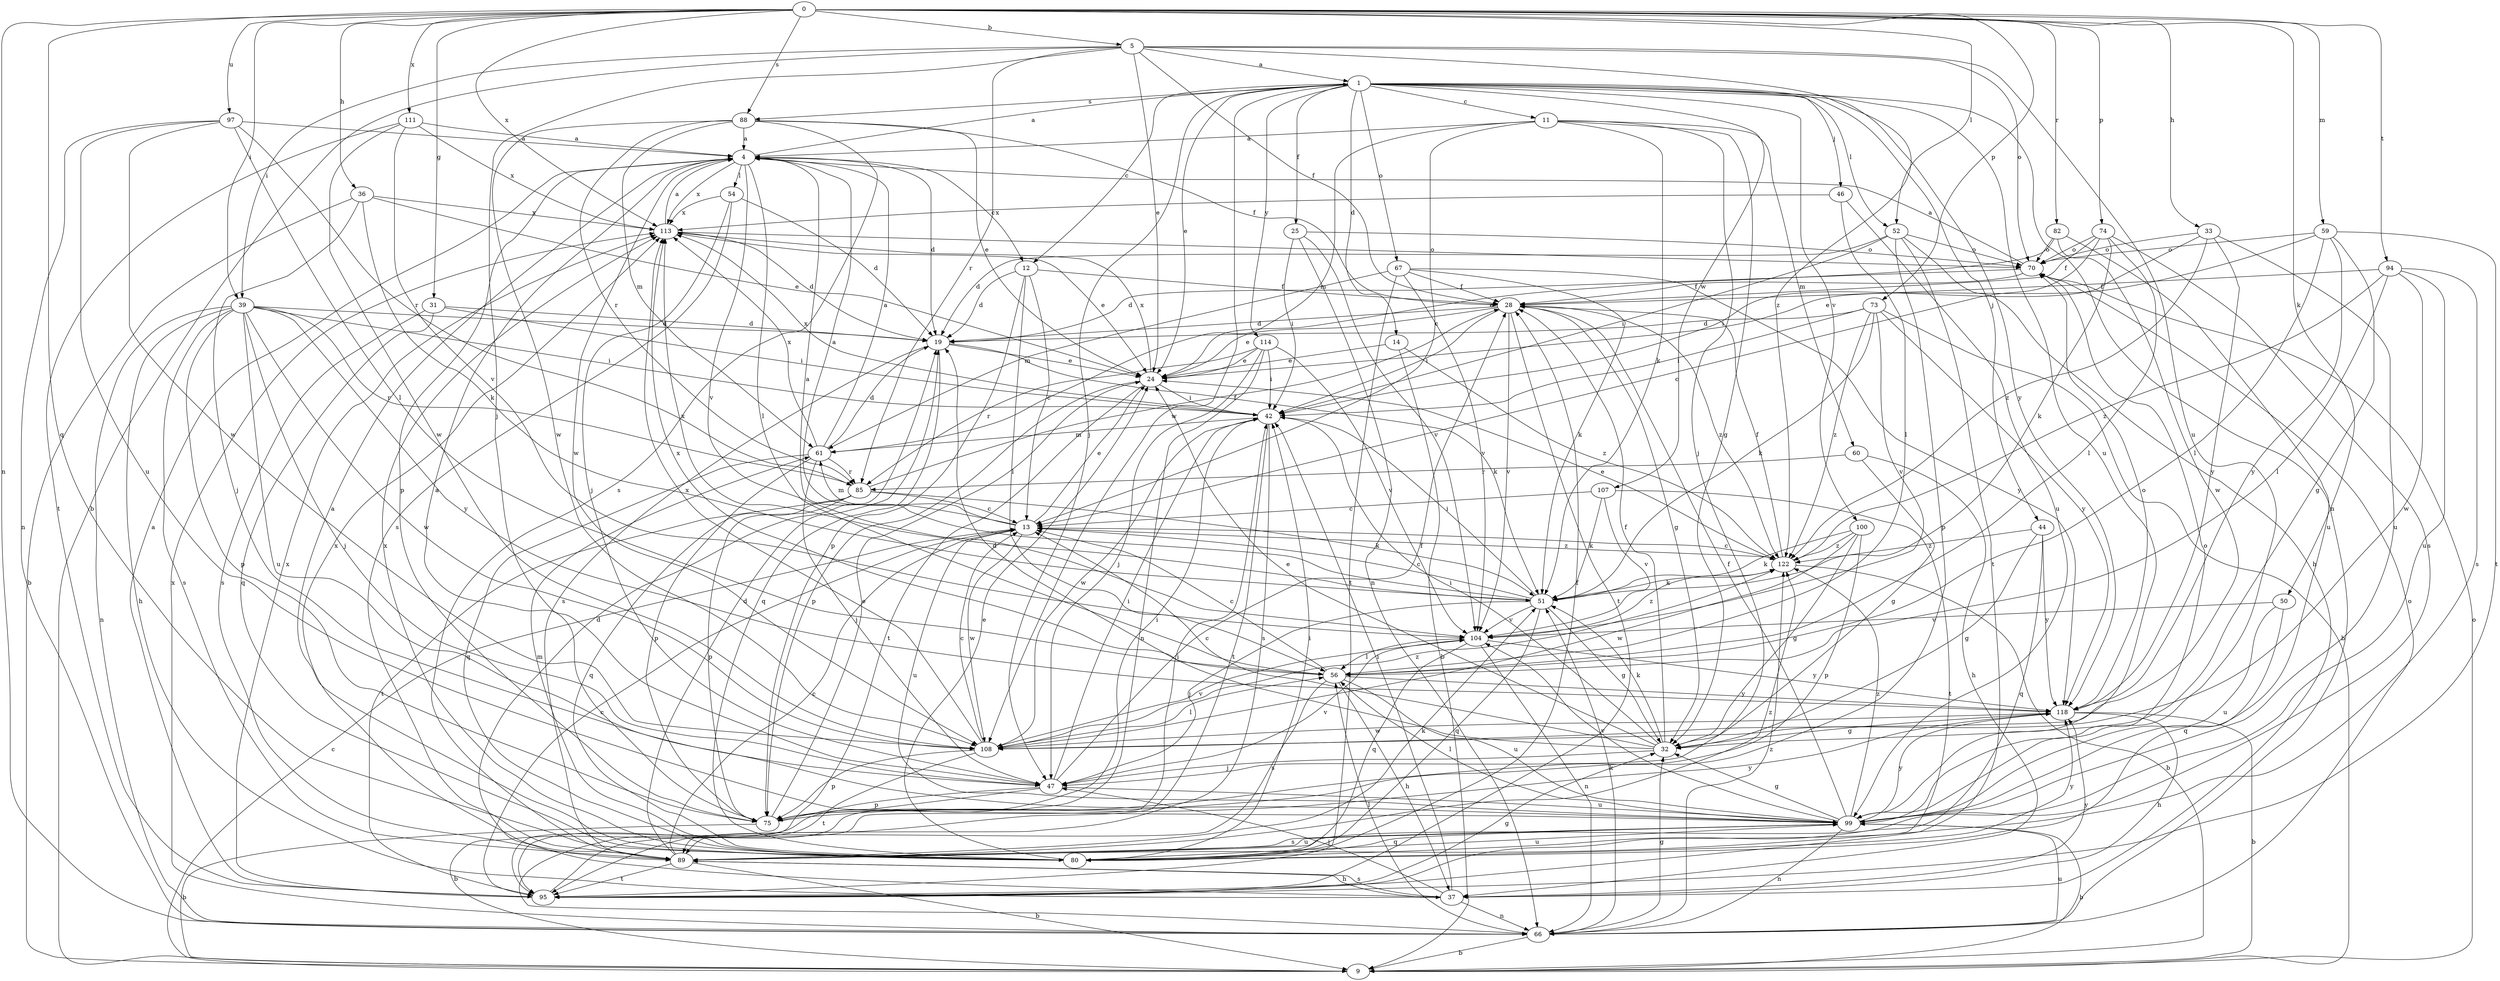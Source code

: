 strict digraph  {
0;
1;
4;
5;
9;
11;
12;
13;
14;
19;
24;
25;
28;
31;
32;
33;
36;
37;
39;
42;
44;
46;
47;
50;
51;
52;
54;
56;
59;
60;
61;
66;
67;
70;
73;
74;
75;
80;
82;
85;
88;
89;
94;
95;
97;
99;
100;
104;
107;
108;
111;
113;
114;
118;
122;
0 -> 5  [label=b];
0 -> 31  [label=g];
0 -> 33  [label=h];
0 -> 36  [label=h];
0 -> 39  [label=i];
0 -> 50  [label=k];
0 -> 52  [label=l];
0 -> 59  [label=m];
0 -> 66  [label=n];
0 -> 73  [label=p];
0 -> 74  [label=p];
0 -> 80  [label=q];
0 -> 82  [label=r];
0 -> 88  [label=s];
0 -> 94  [label=t];
0 -> 97  [label=u];
0 -> 111  [label=x];
0 -> 113  [label=x];
1 -> 11  [label=c];
1 -> 12  [label=c];
1 -> 14  [label=d];
1 -> 24  [label=e];
1 -> 25  [label=f];
1 -> 44  [label=j];
1 -> 46  [label=j];
1 -> 47  [label=j];
1 -> 52  [label=l];
1 -> 66  [label=n];
1 -> 67  [label=o];
1 -> 88  [label=s];
1 -> 99  [label=u];
1 -> 100  [label=v];
1 -> 107  [label=w];
1 -> 108  [label=w];
1 -> 114  [label=y];
1 -> 118  [label=y];
4 -> 1  [label=a];
4 -> 12  [label=c];
4 -> 19  [label=d];
4 -> 54  [label=l];
4 -> 56  [label=l];
4 -> 75  [label=p];
4 -> 104  [label=v];
4 -> 108  [label=w];
4 -> 113  [label=x];
5 -> 1  [label=a];
5 -> 9  [label=b];
5 -> 24  [label=e];
5 -> 28  [label=f];
5 -> 39  [label=i];
5 -> 47  [label=j];
5 -> 70  [label=o];
5 -> 85  [label=r];
5 -> 99  [label=u];
5 -> 122  [label=z];
9 -> 13  [label=c];
9 -> 70  [label=o];
11 -> 4  [label=a];
11 -> 13  [label=c];
11 -> 32  [label=g];
11 -> 47  [label=j];
11 -> 51  [label=k];
11 -> 60  [label=m];
11 -> 61  [label=m];
12 -> 13  [label=c];
12 -> 19  [label=d];
12 -> 28  [label=f];
12 -> 56  [label=l];
12 -> 75  [label=p];
13 -> 4  [label=a];
13 -> 24  [label=e];
13 -> 61  [label=m];
13 -> 99  [label=u];
13 -> 108  [label=w];
13 -> 122  [label=z];
14 -> 9  [label=b];
14 -> 24  [label=e];
14 -> 122  [label=z];
19 -> 24  [label=e];
19 -> 51  [label=k];
19 -> 80  [label=q];
19 -> 89  [label=s];
24 -> 42  [label=i];
24 -> 75  [label=p];
24 -> 95  [label=t];
24 -> 113  [label=x];
25 -> 42  [label=i];
25 -> 66  [label=n];
25 -> 70  [label=o];
25 -> 104  [label=v];
28 -> 19  [label=d];
28 -> 24  [label=e];
28 -> 32  [label=g];
28 -> 42  [label=i];
28 -> 95  [label=t];
28 -> 104  [label=v];
28 -> 122  [label=z];
31 -> 19  [label=d];
31 -> 42  [label=i];
31 -> 80  [label=q];
31 -> 89  [label=s];
32 -> 13  [label=c];
32 -> 19  [label=d];
32 -> 24  [label=e];
32 -> 28  [label=f];
32 -> 42  [label=i];
32 -> 47  [label=j];
32 -> 51  [label=k];
33 -> 42  [label=i];
33 -> 70  [label=o];
33 -> 99  [label=u];
33 -> 118  [label=y];
33 -> 122  [label=z];
36 -> 9  [label=b];
36 -> 24  [label=e];
36 -> 47  [label=j];
36 -> 51  [label=k];
36 -> 113  [label=x];
37 -> 19  [label=d];
37 -> 42  [label=i];
37 -> 47  [label=j];
37 -> 66  [label=n];
37 -> 89  [label=s];
37 -> 118  [label=y];
39 -> 19  [label=d];
39 -> 37  [label=h];
39 -> 42  [label=i];
39 -> 47  [label=j];
39 -> 66  [label=n];
39 -> 75  [label=p];
39 -> 85  [label=r];
39 -> 89  [label=s];
39 -> 99  [label=u];
39 -> 108  [label=w];
39 -> 118  [label=y];
42 -> 61  [label=m];
42 -> 89  [label=s];
42 -> 95  [label=t];
42 -> 108  [label=w];
42 -> 113  [label=x];
44 -> 32  [label=g];
44 -> 80  [label=q];
44 -> 118  [label=y];
44 -> 122  [label=z];
46 -> 56  [label=l];
46 -> 99  [label=u];
46 -> 113  [label=x];
47 -> 9  [label=b];
47 -> 28  [label=f];
47 -> 42  [label=i];
47 -> 75  [label=p];
47 -> 99  [label=u];
47 -> 104  [label=v];
50 -> 80  [label=q];
50 -> 99  [label=u];
50 -> 104  [label=v];
51 -> 4  [label=a];
51 -> 13  [label=c];
51 -> 32  [label=g];
51 -> 42  [label=i];
51 -> 47  [label=j];
51 -> 80  [label=q];
51 -> 104  [label=v];
51 -> 113  [label=x];
52 -> 19  [label=d];
52 -> 37  [label=h];
52 -> 42  [label=i];
52 -> 70  [label=o];
52 -> 75  [label=p];
52 -> 95  [label=t];
54 -> 19  [label=d];
54 -> 47  [label=j];
54 -> 89  [label=s];
54 -> 113  [label=x];
56 -> 13  [label=c];
56 -> 37  [label=h];
56 -> 89  [label=s];
56 -> 99  [label=u];
56 -> 113  [label=x];
56 -> 118  [label=y];
59 -> 24  [label=e];
59 -> 32  [label=g];
59 -> 56  [label=l];
59 -> 70  [label=o];
59 -> 95  [label=t];
59 -> 118  [label=y];
60 -> 32  [label=g];
60 -> 37  [label=h];
60 -> 85  [label=r];
61 -> 4  [label=a];
61 -> 19  [label=d];
61 -> 47  [label=j];
61 -> 75  [label=p];
61 -> 80  [label=q];
61 -> 85  [label=r];
61 -> 113  [label=x];
66 -> 9  [label=b];
66 -> 32  [label=g];
66 -> 51  [label=k];
66 -> 56  [label=l];
66 -> 70  [label=o];
66 -> 99  [label=u];
66 -> 113  [label=x];
66 -> 122  [label=z];
67 -> 28  [label=f];
67 -> 51  [label=k];
67 -> 61  [label=m];
67 -> 95  [label=t];
67 -> 104  [label=v];
67 -> 118  [label=y];
70 -> 4  [label=a];
70 -> 19  [label=d];
70 -> 28  [label=f];
73 -> 9  [label=b];
73 -> 19  [label=d];
73 -> 42  [label=i];
73 -> 51  [label=k];
73 -> 104  [label=v];
73 -> 118  [label=y];
73 -> 122  [label=z];
74 -> 13  [label=c];
74 -> 28  [label=f];
74 -> 51  [label=k];
74 -> 56  [label=l];
74 -> 70  [label=o];
74 -> 89  [label=s];
75 -> 4  [label=a];
75 -> 9  [label=b];
75 -> 24  [label=e];
75 -> 42  [label=i];
75 -> 118  [label=y];
80 -> 4  [label=a];
80 -> 24  [label=e];
80 -> 28  [label=f];
80 -> 42  [label=i];
80 -> 61  [label=m];
80 -> 99  [label=u];
80 -> 113  [label=x];
80 -> 118  [label=y];
82 -> 24  [label=e];
82 -> 70  [label=o];
82 -> 99  [label=u];
82 -> 108  [label=w];
85 -> 13  [label=c];
85 -> 28  [label=f];
85 -> 51  [label=k];
85 -> 75  [label=p];
85 -> 80  [label=q];
85 -> 95  [label=t];
88 -> 4  [label=a];
88 -> 24  [label=e];
88 -> 28  [label=f];
88 -> 61  [label=m];
88 -> 85  [label=r];
88 -> 89  [label=s];
88 -> 108  [label=w];
89 -> 9  [label=b];
89 -> 13  [label=c];
89 -> 19  [label=d];
89 -> 37  [label=h];
89 -> 51  [label=k];
89 -> 95  [label=t];
89 -> 99  [label=u];
89 -> 113  [label=x];
89 -> 122  [label=z];
94 -> 28  [label=f];
94 -> 56  [label=l];
94 -> 89  [label=s];
94 -> 99  [label=u];
94 -> 108  [label=w];
94 -> 122  [label=z];
95 -> 4  [label=a];
95 -> 13  [label=c];
95 -> 32  [label=g];
95 -> 42  [label=i];
95 -> 113  [label=x];
97 -> 4  [label=a];
97 -> 56  [label=l];
97 -> 66  [label=n];
97 -> 85  [label=r];
97 -> 99  [label=u];
97 -> 108  [label=w];
99 -> 9  [label=b];
99 -> 28  [label=f];
99 -> 32  [label=g];
99 -> 56  [label=l];
99 -> 66  [label=n];
99 -> 70  [label=o];
99 -> 80  [label=q];
99 -> 89  [label=s];
99 -> 104  [label=v];
99 -> 118  [label=y];
99 -> 122  [label=z];
100 -> 32  [label=g];
100 -> 51  [label=k];
100 -> 75  [label=p];
100 -> 108  [label=w];
100 -> 122  [label=z];
104 -> 56  [label=l];
104 -> 66  [label=n];
104 -> 80  [label=q];
104 -> 118  [label=y];
104 -> 122  [label=z];
107 -> 13  [label=c];
107 -> 51  [label=k];
107 -> 95  [label=t];
107 -> 104  [label=v];
108 -> 13  [label=c];
108 -> 56  [label=l];
108 -> 75  [label=p];
108 -> 95  [label=t];
108 -> 104  [label=v];
108 -> 113  [label=x];
108 -> 122  [label=z];
111 -> 4  [label=a];
111 -> 95  [label=t];
111 -> 104  [label=v];
111 -> 108  [label=w];
111 -> 113  [label=x];
113 -> 4  [label=a];
113 -> 19  [label=d];
113 -> 24  [label=e];
113 -> 70  [label=o];
114 -> 24  [label=e];
114 -> 42  [label=i];
114 -> 47  [label=j];
114 -> 66  [label=n];
114 -> 85  [label=r];
114 -> 104  [label=v];
118 -> 9  [label=b];
118 -> 32  [label=g];
118 -> 37  [label=h];
118 -> 70  [label=o];
118 -> 108  [label=w];
122 -> 9  [label=b];
122 -> 13  [label=c];
122 -> 24  [label=e];
122 -> 28  [label=f];
122 -> 51  [label=k];
}
